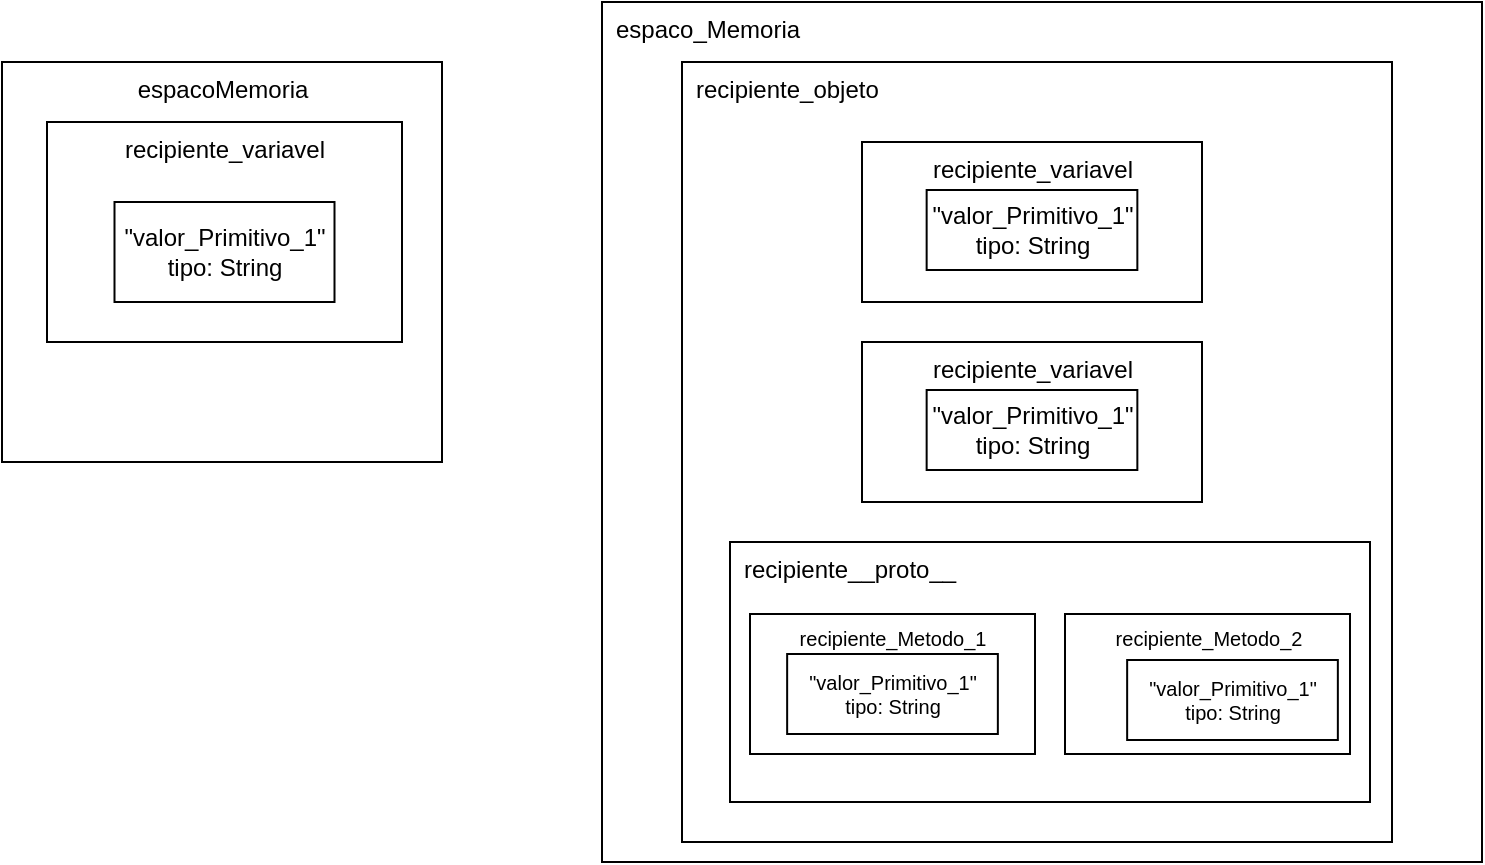 <mxfile>
    <diagram id="0RKaPLuFoDQMD4A6DjN7" name="Page-1">
        <mxGraphModel dx="1070" dy="483" grid="1" gridSize="10" guides="1" tooltips="1" connect="1" arrows="1" fold="1" page="1" pageScale="1" pageWidth="800" pageHeight="450" math="0" shadow="0">
            <root>
                <mxCell id="0"/>
                <mxCell id="1" parent="0"/>
                <mxCell id="23" value="espaco_Memoria" style="html=1;verticalAlign=top;align=left;spacingLeft=5;" parent="1" vertex="1">
                    <mxGeometry x="340" y="10" width="440" height="430" as="geometry"/>
                </mxCell>
                <mxCell id="9" value="recipiente_objeto" style="html=1;verticalAlign=top;align=left;spacingLeft=5;" parent="1" vertex="1">
                    <mxGeometry x="380" y="40" width="355" height="390" as="geometry"/>
                </mxCell>
                <mxCell id="3" value="espacoMemoria" style="html=1;verticalAlign=top;" parent="1" vertex="1">
                    <mxGeometry x="40" y="40" width="220" height="200" as="geometry"/>
                </mxCell>
                <mxCell id="4" value="recipiente_variavel" style="html=1;verticalAlign=top;" parent="1" vertex="1">
                    <mxGeometry x="62.5" y="70" width="177.5" height="110" as="geometry"/>
                </mxCell>
                <mxCell id="8" value="&quot;valor_Primitivo_1&quot;&lt;br&gt;tipo: String" style="html=1;" parent="1" vertex="1">
                    <mxGeometry x="96.25" y="110" width="110" height="50" as="geometry"/>
                </mxCell>
                <mxCell id="18" value="" style="group" parent="1" vertex="1" connectable="0">
                    <mxGeometry x="470" y="80" width="170" height="80" as="geometry"/>
                </mxCell>
                <mxCell id="19" value="recipiente_variavel" style="html=1;verticalAlign=top;" parent="18" vertex="1">
                    <mxGeometry width="170" height="80" as="geometry"/>
                </mxCell>
                <mxCell id="20" value="&quot;valor_Primitivo_1&quot;&lt;br&gt;tipo: String" style="html=1;" parent="18" vertex="1">
                    <mxGeometry x="32.324" y="24" width="105.352" height="40" as="geometry"/>
                </mxCell>
                <mxCell id="27" value="" style="group" parent="1" vertex="1" connectable="0">
                    <mxGeometry x="470" y="180" width="170" height="80" as="geometry"/>
                </mxCell>
                <mxCell id="28" value="recipiente_variavel" style="html=1;verticalAlign=top;" parent="27" vertex="1">
                    <mxGeometry width="170" height="80" as="geometry"/>
                </mxCell>
                <mxCell id="29" value="&quot;valor_Primitivo_1&quot;&lt;br&gt;tipo: String" style="html=1;" parent="27" vertex="1">
                    <mxGeometry x="32.324" y="24" width="105.352" height="40" as="geometry"/>
                </mxCell>
                <mxCell id="42" value="" style="group" parent="1" vertex="1" connectable="0">
                    <mxGeometry x="404" y="280" width="320" height="130" as="geometry"/>
                </mxCell>
                <mxCell id="25" value="recipiente__proto__" style="html=1;verticalAlign=top;align=left;spacingLeft=5;" parent="42" vertex="1">
                    <mxGeometry width="320" height="130" as="geometry"/>
                </mxCell>
                <mxCell id="38" value="" style="group" parent="42" vertex="1" connectable="0">
                    <mxGeometry x="10" y="57" width="142.5" height="70" as="geometry"/>
                </mxCell>
                <mxCell id="34" value="recipiente_Metodo_1" style="html=1;verticalAlign=top;fontSize=10;" parent="38" vertex="1">
                    <mxGeometry y="-21" width="142.5" height="70" as="geometry"/>
                </mxCell>
                <mxCell id="35" value="&quot;&lt;font style=&quot;font-size: 10px;&quot;&gt;valor_Primitivo_1&lt;/font&gt;&quot;&lt;br style=&quot;font-size: 10px;&quot;&gt;tipo: String" style="html=1;fontSize=10;" parent="38" vertex="1">
                    <mxGeometry x="18.574" y="-1" width="105.352" height="40" as="geometry"/>
                </mxCell>
                <mxCell id="40" value="recipiente_Metodo_2" style="html=1;verticalAlign=top;fontSize=10;" parent="42" vertex="1">
                    <mxGeometry x="167.5" y="36" width="142.5" height="70" as="geometry"/>
                </mxCell>
                <mxCell id="41" value="&quot;valor_Primitivo_1&quot;&lt;br style=&quot;font-size: 10px;&quot;&gt;tipo: String" style="html=1;fontSize=10;" parent="42" vertex="1">
                    <mxGeometry x="198.574" y="59" width="105.352" height="40" as="geometry"/>
                </mxCell>
            </root>
        </mxGraphModel>
    </diagram>
</mxfile>